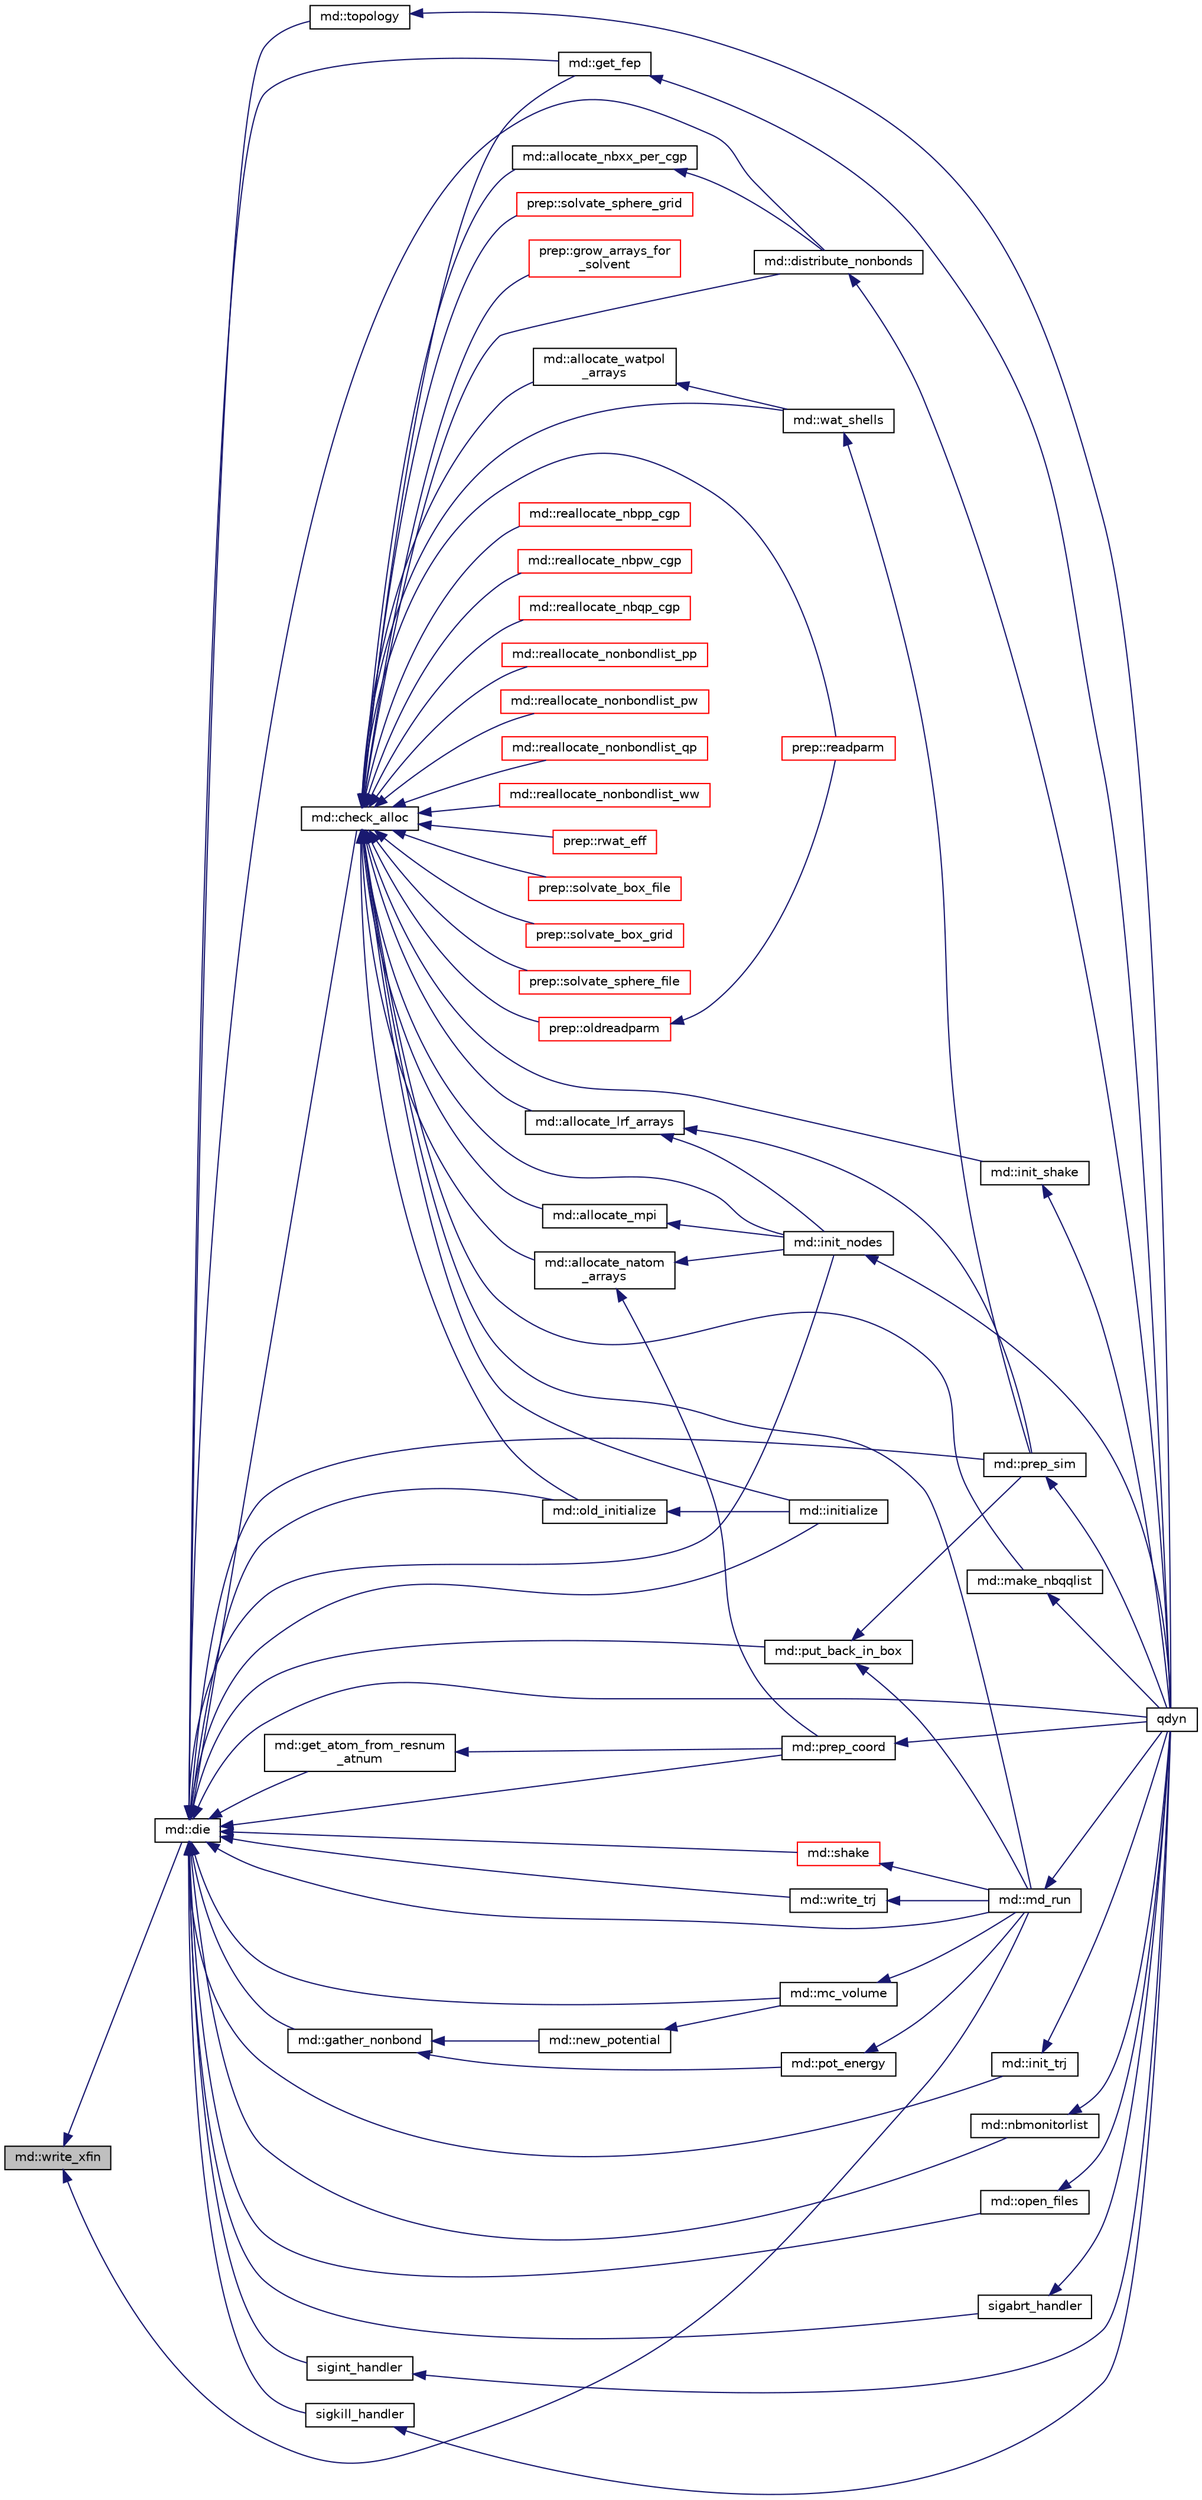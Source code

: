 digraph "md::write_xfin"
{
  edge [fontname="Helvetica",fontsize="10",labelfontname="Helvetica",labelfontsize="10"];
  node [fontname="Helvetica",fontsize="10",shape=record];
  rankdir="LR";
  Node1 [label="md::write_xfin",height=0.2,width=0.4,color="black", fillcolor="grey75", style="filled" fontcolor="black"];
  Node1 -> Node2 [dir="back",color="midnightblue",fontsize="10",style="solid",fontname="Helvetica"];
  Node2 [label="md::die",height=0.2,width=0.4,color="black", fillcolor="white", style="filled",URL="$classmd.html#ac21e43139b5e5cd74ab6649672288d66"];
  Node2 -> Node3 [dir="back",color="midnightblue",fontsize="10",style="solid",fontname="Helvetica"];
  Node3 [label="md::check_alloc",height=0.2,width=0.4,color="black", fillcolor="white", style="filled",URL="$classmd.html#aa2bff9009b880be7904efe2a7c07f646"];
  Node3 -> Node4 [dir="back",color="midnightblue",fontsize="10",style="solid",fontname="Helvetica"];
  Node4 [label="md::allocate_lrf_arrays",height=0.2,width=0.4,color="black", fillcolor="white", style="filled",URL="$classmd.html#a44425892c37b9eef58b445f76eee0754"];
  Node4 -> Node5 [dir="back",color="midnightblue",fontsize="10",style="solid",fontname="Helvetica"];
  Node5 [label="md::init_nodes",height=0.2,width=0.4,color="black", fillcolor="white", style="filled",URL="$classmd.html#ac261f29b5f6b6fbfa764b73a4516ac02"];
  Node5 -> Node6 [dir="back",color="midnightblue",fontsize="10",style="solid",fontname="Helvetica"];
  Node6 [label="qdyn",height=0.2,width=0.4,color="black", fillcolor="white", style="filled",URL="$qdyn_8f90.html#a93aa3f5a63d37164f411c008fce7e62c"];
  Node4 -> Node7 [dir="back",color="midnightblue",fontsize="10",style="solid",fontname="Helvetica"];
  Node7 [label="md::prep_sim",height=0.2,width=0.4,color="black", fillcolor="white", style="filled",URL="$classmd.html#ada4a4dd8f8f60e863387affbdb27198a"];
  Node7 -> Node6 [dir="back",color="midnightblue",fontsize="10",style="solid",fontname="Helvetica"];
  Node3 -> Node8 [dir="back",color="midnightblue",fontsize="10",style="solid",fontname="Helvetica"];
  Node8 [label="md::allocate_mpi",height=0.2,width=0.4,color="black", fillcolor="white", style="filled",URL="$classmd.html#a1fab8f0bfda2d818ad01853875601a14"];
  Node8 -> Node5 [dir="back",color="midnightblue",fontsize="10",style="solid",fontname="Helvetica"];
  Node3 -> Node9 [dir="back",color="midnightblue",fontsize="10",style="solid",fontname="Helvetica"];
  Node9 [label="md::allocate_natom\l_arrays",height=0.2,width=0.4,color="black", fillcolor="white", style="filled",URL="$classmd.html#a789c388d1b4bce615f49be6c076ad5e1"];
  Node9 -> Node5 [dir="back",color="midnightblue",fontsize="10",style="solid",fontname="Helvetica"];
  Node9 -> Node10 [dir="back",color="midnightblue",fontsize="10",style="solid",fontname="Helvetica"];
  Node10 [label="md::prep_coord",height=0.2,width=0.4,color="black", fillcolor="white", style="filled",URL="$classmd.html#a789709b5ab29545a2dd48b3c1a775a94"];
  Node10 -> Node6 [dir="back",color="midnightblue",fontsize="10",style="solid",fontname="Helvetica"];
  Node3 -> Node11 [dir="back",color="midnightblue",fontsize="10",style="solid",fontname="Helvetica"];
  Node11 [label="md::allocate_nbxx_per_cgp",height=0.2,width=0.4,color="black", fillcolor="white", style="filled",URL="$classmd.html#a2b1b7aece324f88ae6f15ec47969f1a2"];
  Node11 -> Node12 [dir="back",color="midnightblue",fontsize="10",style="solid",fontname="Helvetica"];
  Node12 [label="md::distribute_nonbonds",height=0.2,width=0.4,color="black", fillcolor="white", style="filled",URL="$classmd.html#a71b05091cbb717fac0643ab4d39dfd6c"];
  Node12 -> Node6 [dir="back",color="midnightblue",fontsize="10",style="solid",fontname="Helvetica"];
  Node3 -> Node13 [dir="back",color="midnightblue",fontsize="10",style="solid",fontname="Helvetica"];
  Node13 [label="md::allocate_watpol\l_arrays",height=0.2,width=0.4,color="black", fillcolor="white", style="filled",URL="$classmd.html#a2564982a0735344e348455d0f6aa53bd"];
  Node13 -> Node14 [dir="back",color="midnightblue",fontsize="10",style="solid",fontname="Helvetica"];
  Node14 [label="md::wat_shells",height=0.2,width=0.4,color="black", fillcolor="white", style="filled",URL="$classmd.html#aff1a619b1f24603784e74c1a04e197a0"];
  Node14 -> Node7 [dir="back",color="midnightblue",fontsize="10",style="solid",fontname="Helvetica"];
  Node3 -> Node12 [dir="back",color="midnightblue",fontsize="10",style="solid",fontname="Helvetica"];
  Node3 -> Node15 [dir="back",color="midnightblue",fontsize="10",style="solid",fontname="Helvetica"];
  Node15 [label="md::get_fep",height=0.2,width=0.4,color="black", fillcolor="white", style="filled",URL="$classmd.html#a07ecde439edb4c485493261c2f3b3b7b"];
  Node15 -> Node6 [dir="back",color="midnightblue",fontsize="10",style="solid",fontname="Helvetica"];
  Node3 -> Node16 [dir="back",color="midnightblue",fontsize="10",style="solid",fontname="Helvetica"];
  Node16 [label="prep::grow_arrays_for\l_solvent",height=0.2,width=0.4,color="red", fillcolor="white", style="filled",URL="$classprep.html#a83cffe3873feafd7ebdef521099d5bac"];
  Node3 -> Node5 [dir="back",color="midnightblue",fontsize="10",style="solid",fontname="Helvetica"];
  Node3 -> Node17 [dir="back",color="midnightblue",fontsize="10",style="solid",fontname="Helvetica"];
  Node17 [label="md::init_shake",height=0.2,width=0.4,color="black", fillcolor="white", style="filled",URL="$classmd.html#af498e436cb9b94fa685a4aecfbadc3e1"];
  Node17 -> Node6 [dir="back",color="midnightblue",fontsize="10",style="solid",fontname="Helvetica"];
  Node3 -> Node18 [dir="back",color="midnightblue",fontsize="10",style="solid",fontname="Helvetica"];
  Node18 [label="md::initialize",height=0.2,width=0.4,color="black", fillcolor="white", style="filled",URL="$classmd.html#acecdfbb85340e13040d34a2544d7c4c5"];
  Node3 -> Node19 [dir="back",color="midnightblue",fontsize="10",style="solid",fontname="Helvetica"];
  Node19 [label="md::make_nbqqlist",height=0.2,width=0.4,color="black", fillcolor="white", style="filled",URL="$classmd.html#a236a0824bcdbad217f25a45e51a2f14f"];
  Node19 -> Node6 [dir="back",color="midnightblue",fontsize="10",style="solid",fontname="Helvetica"];
  Node3 -> Node20 [dir="back",color="midnightblue",fontsize="10",style="solid",fontname="Helvetica"];
  Node20 [label="md::md_run",height=0.2,width=0.4,color="black", fillcolor="white", style="filled",URL="$classmd.html#a171682c3783373090d6525d6b435211e"];
  Node20 -> Node6 [dir="back",color="midnightblue",fontsize="10",style="solid",fontname="Helvetica"];
  Node3 -> Node21 [dir="back",color="midnightblue",fontsize="10",style="solid",fontname="Helvetica"];
  Node21 [label="md::old_initialize",height=0.2,width=0.4,color="black", fillcolor="white", style="filled",URL="$classmd.html#a07b781fabc881157203b600278e8d17d"];
  Node21 -> Node18 [dir="back",color="midnightblue",fontsize="10",style="solid",fontname="Helvetica"];
  Node3 -> Node22 [dir="back",color="midnightblue",fontsize="10",style="solid",fontname="Helvetica"];
  Node22 [label="prep::oldreadparm",height=0.2,width=0.4,color="red", fillcolor="white", style="filled",URL="$classprep.html#aa8bce8b46beb9bb1a75090b0ca7666e1"];
  Node22 -> Node23 [dir="back",color="midnightblue",fontsize="10",style="solid",fontname="Helvetica"];
  Node23 [label="prep::readparm",height=0.2,width=0.4,color="red", fillcolor="white", style="filled",URL="$classprep.html#a95a57c9975f303d860e25611bb7a14ad"];
  Node3 -> Node23 [dir="back",color="midnightblue",fontsize="10",style="solid",fontname="Helvetica"];
  Node3 -> Node24 [dir="back",color="midnightblue",fontsize="10",style="solid",fontname="Helvetica"];
  Node24 [label="md::reallocate_nbpp_cgp",height=0.2,width=0.4,color="red", fillcolor="white", style="filled",URL="$classmd.html#af66ca4a315dcc0890b77cd90b0fdaa94"];
  Node3 -> Node25 [dir="back",color="midnightblue",fontsize="10",style="solid",fontname="Helvetica"];
  Node25 [label="md::reallocate_nbpw_cgp",height=0.2,width=0.4,color="red", fillcolor="white", style="filled",URL="$classmd.html#a99eee4f01dbdcd76dbed4be5691d6d68"];
  Node3 -> Node26 [dir="back",color="midnightblue",fontsize="10",style="solid",fontname="Helvetica"];
  Node26 [label="md::reallocate_nbqp_cgp",height=0.2,width=0.4,color="red", fillcolor="white", style="filled",URL="$classmd.html#ad6f184dc723190ff46edab4caf4b10e2"];
  Node3 -> Node27 [dir="back",color="midnightblue",fontsize="10",style="solid",fontname="Helvetica"];
  Node27 [label="md::reallocate_nonbondlist_pp",height=0.2,width=0.4,color="red", fillcolor="white", style="filled",URL="$classmd.html#a262f50d109fc70ca812e85ddeb684728"];
  Node3 -> Node28 [dir="back",color="midnightblue",fontsize="10",style="solid",fontname="Helvetica"];
  Node28 [label="md::reallocate_nonbondlist_pw",height=0.2,width=0.4,color="red", fillcolor="white", style="filled",URL="$classmd.html#ac0b1ffca7139683663c0ebb7903a90c0"];
  Node3 -> Node29 [dir="back",color="midnightblue",fontsize="10",style="solid",fontname="Helvetica"];
  Node29 [label="md::reallocate_nonbondlist_qp",height=0.2,width=0.4,color="red", fillcolor="white", style="filled",URL="$classmd.html#a33602a45f142caf0421adb4f16cee39a"];
  Node3 -> Node30 [dir="back",color="midnightblue",fontsize="10",style="solid",fontname="Helvetica"];
  Node30 [label="md::reallocate_nonbondlist_ww",height=0.2,width=0.4,color="red", fillcolor="white", style="filled",URL="$classmd.html#abc46c1881f91ca0af21a94bab664a348"];
  Node3 -> Node31 [dir="back",color="midnightblue",fontsize="10",style="solid",fontname="Helvetica"];
  Node31 [label="prep::rwat_eff",height=0.2,width=0.4,color="red", fillcolor="white", style="filled",URL="$classprep.html#aede855ae502ac617ebdefee64cf18581"];
  Node3 -> Node32 [dir="back",color="midnightblue",fontsize="10",style="solid",fontname="Helvetica"];
  Node32 [label="prep::solvate_box_file",height=0.2,width=0.4,color="red", fillcolor="white", style="filled",URL="$classprep.html#acd0632e7396c17a73263117350d795b2"];
  Node3 -> Node33 [dir="back",color="midnightblue",fontsize="10",style="solid",fontname="Helvetica"];
  Node33 [label="prep::solvate_box_grid",height=0.2,width=0.4,color="red", fillcolor="white", style="filled",URL="$classprep.html#a69ec3a8bd439427b2a57259dcf0b7db5"];
  Node3 -> Node34 [dir="back",color="midnightblue",fontsize="10",style="solid",fontname="Helvetica"];
  Node34 [label="prep::solvate_sphere_file",height=0.2,width=0.4,color="red", fillcolor="white", style="filled",URL="$classprep.html#a41752fc7d46be8f022fbba88f159f4d8"];
  Node3 -> Node35 [dir="back",color="midnightblue",fontsize="10",style="solid",fontname="Helvetica"];
  Node35 [label="prep::solvate_sphere_grid",height=0.2,width=0.4,color="red", fillcolor="white", style="filled",URL="$classprep.html#a48c69af56814950cb78d8a40679c6389"];
  Node3 -> Node14 [dir="back",color="midnightblue",fontsize="10",style="solid",fontname="Helvetica"];
  Node2 -> Node12 [dir="back",color="midnightblue",fontsize="10",style="solid",fontname="Helvetica"];
  Node2 -> Node36 [dir="back",color="midnightblue",fontsize="10",style="solid",fontname="Helvetica"];
  Node36 [label="md::gather_nonbond",height=0.2,width=0.4,color="black", fillcolor="white", style="filled",URL="$classmd.html#a5cf829ef511afd1e672036dca0192484"];
  Node36 -> Node37 [dir="back",color="midnightblue",fontsize="10",style="solid",fontname="Helvetica"];
  Node37 [label="md::new_potential",height=0.2,width=0.4,color="black", fillcolor="white", style="filled",URL="$classmd.html#a257734edbeff3a68b85a2e22d458f694"];
  Node37 -> Node38 [dir="back",color="midnightblue",fontsize="10",style="solid",fontname="Helvetica"];
  Node38 [label="md::mc_volume",height=0.2,width=0.4,color="black", fillcolor="white", style="filled",URL="$classmd.html#a4626201196d1fd44ddd1d0dae60902f1"];
  Node38 -> Node20 [dir="back",color="midnightblue",fontsize="10",style="solid",fontname="Helvetica"];
  Node36 -> Node39 [dir="back",color="midnightblue",fontsize="10",style="solid",fontname="Helvetica"];
  Node39 [label="md::pot_energy",height=0.2,width=0.4,color="black", fillcolor="white", style="filled",URL="$classmd.html#a1d2fcb4bf9fce9c03ef3cc9584c719b2"];
  Node39 -> Node20 [dir="back",color="midnightblue",fontsize="10",style="solid",fontname="Helvetica"];
  Node2 -> Node40 [dir="back",color="midnightblue",fontsize="10",style="solid",fontname="Helvetica"];
  Node40 [label="md::get_atom_from_resnum\l_atnum",height=0.2,width=0.4,color="black", fillcolor="white", style="filled",URL="$classmd.html#a39817773df2b4230b655aef23f5be9c3"];
  Node40 -> Node10 [dir="back",color="midnightblue",fontsize="10",style="solid",fontname="Helvetica"];
  Node2 -> Node15 [dir="back",color="midnightblue",fontsize="10",style="solid",fontname="Helvetica"];
  Node2 -> Node5 [dir="back",color="midnightblue",fontsize="10",style="solid",fontname="Helvetica"];
  Node2 -> Node41 [dir="back",color="midnightblue",fontsize="10",style="solid",fontname="Helvetica"];
  Node41 [label="md::init_trj",height=0.2,width=0.4,color="black", fillcolor="white", style="filled",URL="$classmd.html#ac42ae299354d569a17be9cc805d6a2ec"];
  Node41 -> Node6 [dir="back",color="midnightblue",fontsize="10",style="solid",fontname="Helvetica"];
  Node2 -> Node18 [dir="back",color="midnightblue",fontsize="10",style="solid",fontname="Helvetica"];
  Node2 -> Node38 [dir="back",color="midnightblue",fontsize="10",style="solid",fontname="Helvetica"];
  Node2 -> Node20 [dir="back",color="midnightblue",fontsize="10",style="solid",fontname="Helvetica"];
  Node2 -> Node42 [dir="back",color="midnightblue",fontsize="10",style="solid",fontname="Helvetica"];
  Node42 [label="md::nbmonitorlist",height=0.2,width=0.4,color="black", fillcolor="white", style="filled",URL="$classmd.html#a0083786dd20025ff97755427213821ca"];
  Node42 -> Node6 [dir="back",color="midnightblue",fontsize="10",style="solid",fontname="Helvetica"];
  Node2 -> Node21 [dir="back",color="midnightblue",fontsize="10",style="solid",fontname="Helvetica"];
  Node2 -> Node43 [dir="back",color="midnightblue",fontsize="10",style="solid",fontname="Helvetica"];
  Node43 [label="md::open_files",height=0.2,width=0.4,color="black", fillcolor="white", style="filled",URL="$classmd.html#abd4ec16cd201e7392a70d28bfecca076"];
  Node43 -> Node6 [dir="back",color="midnightblue",fontsize="10",style="solid",fontname="Helvetica"];
  Node2 -> Node10 [dir="back",color="midnightblue",fontsize="10",style="solid",fontname="Helvetica"];
  Node2 -> Node7 [dir="back",color="midnightblue",fontsize="10",style="solid",fontname="Helvetica"];
  Node2 -> Node44 [dir="back",color="midnightblue",fontsize="10",style="solid",fontname="Helvetica"];
  Node44 [label="md::put_back_in_box",height=0.2,width=0.4,color="black", fillcolor="white", style="filled",URL="$classmd.html#a319c186691d0dac294362e03c6e6404a"];
  Node44 -> Node20 [dir="back",color="midnightblue",fontsize="10",style="solid",fontname="Helvetica"];
  Node44 -> Node7 [dir="back",color="midnightblue",fontsize="10",style="solid",fontname="Helvetica"];
  Node2 -> Node6 [dir="back",color="midnightblue",fontsize="10",style="solid",fontname="Helvetica"];
  Node2 -> Node45 [dir="back",color="midnightblue",fontsize="10",style="solid",fontname="Helvetica"];
  Node45 [label="md::shake",height=0.2,width=0.4,color="red", fillcolor="white", style="filled",URL="$classmd.html#a821fbf756760bf6aa0409f866e977f2e"];
  Node45 -> Node20 [dir="back",color="midnightblue",fontsize="10",style="solid",fontname="Helvetica"];
  Node2 -> Node46 [dir="back",color="midnightblue",fontsize="10",style="solid",fontname="Helvetica"];
  Node46 [label="sigabrt_handler",height=0.2,width=0.4,color="black", fillcolor="white", style="filled",URL="$qdyn_8f90.html#a90f58249a4c3e8c3c4f365ba48263561"];
  Node46 -> Node6 [dir="back",color="midnightblue",fontsize="10",style="solid",fontname="Helvetica"];
  Node2 -> Node47 [dir="back",color="midnightblue",fontsize="10",style="solid",fontname="Helvetica"];
  Node47 [label="sigint_handler",height=0.2,width=0.4,color="black", fillcolor="white", style="filled",URL="$qdyn_8f90.html#a54ec692af69e7669f8dbeb0ac6b6e0e2"];
  Node47 -> Node6 [dir="back",color="midnightblue",fontsize="10",style="solid",fontname="Helvetica"];
  Node2 -> Node48 [dir="back",color="midnightblue",fontsize="10",style="solid",fontname="Helvetica"];
  Node48 [label="sigkill_handler",height=0.2,width=0.4,color="black", fillcolor="white", style="filled",URL="$qdyn_8f90.html#aa050334f2668c660eba0e1cf32317173"];
  Node48 -> Node6 [dir="back",color="midnightblue",fontsize="10",style="solid",fontname="Helvetica"];
  Node2 -> Node49 [dir="back",color="midnightblue",fontsize="10",style="solid",fontname="Helvetica"];
  Node49 [label="md::topology",height=0.2,width=0.4,color="black", fillcolor="white", style="filled",URL="$classmd.html#a8ca7ff5800e3608fb7aa1aa99b525707"];
  Node49 -> Node6 [dir="back",color="midnightblue",fontsize="10",style="solid",fontname="Helvetica"];
  Node2 -> Node50 [dir="back",color="midnightblue",fontsize="10",style="solid",fontname="Helvetica"];
  Node50 [label="md::write_trj",height=0.2,width=0.4,color="black", fillcolor="white", style="filled",URL="$classmd.html#aed5ba254d7284a94bdac6e46d00e12de"];
  Node50 -> Node20 [dir="back",color="midnightblue",fontsize="10",style="solid",fontname="Helvetica"];
  Node1 -> Node20 [dir="back",color="midnightblue",fontsize="10",style="solid",fontname="Helvetica"];
}
